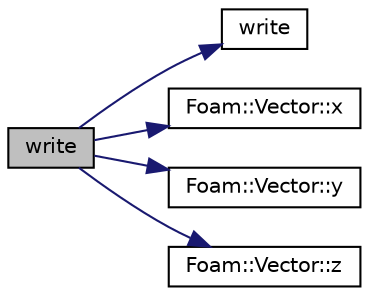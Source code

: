 digraph "write"
{
  bgcolor="transparent";
  edge [fontname="Helvetica",fontsize="10",labelfontname="Helvetica",labelfontsize="10"];
  node [fontname="Helvetica",fontsize="10",shape=record];
  rankdir="LR";
  Node1 [label="write",height=0.2,width=0.4,color="black", fillcolor="grey75", style="filled", fontcolor="black"];
  Node1 -> Node2 [color="midnightblue",fontsize="10",style="solid",fontname="Helvetica"];
  Node2 [label="write",height=0.2,width=0.4,color="black",URL="$a03052.html#a8f30b3c2179b03a7acf273e9dea43342"];
  Node1 -> Node3 [color="midnightblue",fontsize="10",style="solid",fontname="Helvetica"];
  Node3 [label="Foam::Vector::x",height=0.2,width=0.4,color="black",URL="$a02898.html#aeb7dc4a97968c543f58f9c7082e55757"];
  Node1 -> Node4 [color="midnightblue",fontsize="10",style="solid",fontname="Helvetica"];
  Node4 [label="Foam::Vector::y",height=0.2,width=0.4,color="black",URL="$a02898.html#a77c00b469d89c23bd35d2eb236140f70"];
  Node1 -> Node5 [color="midnightblue",fontsize="10",style="solid",fontname="Helvetica"];
  Node5 [label="Foam::Vector::z",height=0.2,width=0.4,color="black",URL="$a02898.html#ac72a74f7dde9500927f63515c3f0a2f3"];
}

